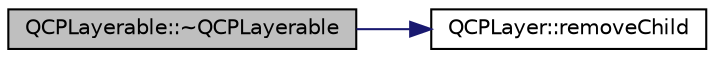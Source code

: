 digraph "QCPLayerable::~QCPLayerable"
{
  edge [fontname="Helvetica",fontsize="10",labelfontname="Helvetica",labelfontsize="10"];
  node [fontname="Helvetica",fontsize="10",shape=record];
  rankdir="LR";
  Node10 [label="QCPLayerable::~QCPLayerable",height=0.2,width=0.4,color="black", fillcolor="grey75", style="filled", fontcolor="black"];
  Node10 -> Node11 [color="midnightblue",fontsize="10",style="solid",fontname="Helvetica"];
  Node11 [label="QCPLayer::removeChild",height=0.2,width=0.4,color="black", fillcolor="white", style="filled",URL="$d9/dfe/class_q_c_p_layer.html#ac2f64ac7761650582d968d86670ef362"];
}
